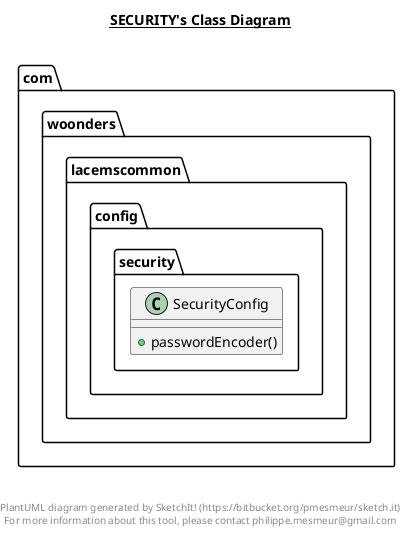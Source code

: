@startuml

title __SECURITY's Class Diagram__\n

  namespace com.woonders.lacemscommon {
    namespace config {
      namespace security {
        class com.woonders.lacemscommon.config.security.SecurityConfig {
            + passwordEncoder()
        }
      }
    }
  }
  



right footer


PlantUML diagram generated by SketchIt! (https://bitbucket.org/pmesmeur/sketch.it)
For more information about this tool, please contact philippe.mesmeur@gmail.com
endfooter

@enduml
